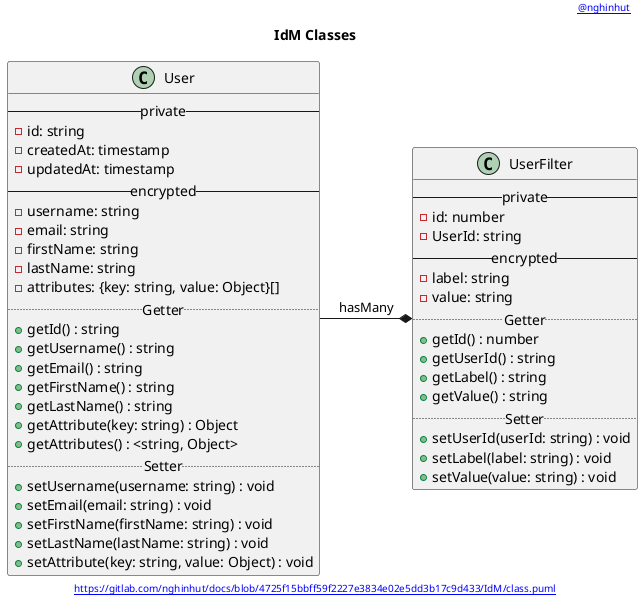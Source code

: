 @startuml
'-----START auto generated metadata please keep comment here to allow auto update-----
'-----DON'T EDIT THIS SECTION, INSTEAD RE-RUN prebuild.sh TO UPDATE-----
header [[mailto:nghinhut@gmail.com @nghinhut]]
footer [[http://www.plantuml.com/plantuml/proxy?fmt=svg&src=https://gitlab.com/nghinhut/docs/raw/4725f15bbff59f2227e3834e02e5dd3b17c9d433/IdM/class.puml https://gitlab.com/nghinhut/docs/blob/4725f15bbff59f2227e3834e02e5dd3b17c9d433/IdM/class.puml]]
'-----END auto generated metadata please keep comment here to allow auto update-----
title IdM Classes

class "User" as user {
    -- private --
    - id: string
    - createdAt: timestamp
    - updatedAt: timestamp
    -- encrypted --
    - username: string
    - email: string
    - firstName: string
    - lastName: string
    - attributes: {key: string, value: Object}[]
    .. Getter ..
    + getId() : string
    + getUsername() : string
    + getEmail() : string
    + getFirstName() : string
    + getLastName() : string
    + getAttribute(key: string) : Object
    + getAttributes() : <string, Object>
    .. Setter ..
    + setUsername(username: string) : void
    + setEmail(email: string) : void
    + setFirstName(firstName: string) : void
    + setLastName(lastName: string) : void
    + setAttribute(key: string, value: Object) : void
}

class "UserFilter" as user_filter {
    -- private --
    - id: number
    - UserId: string
    -- encrypted --
    - label: string
    - value: string
    .. Getter ..
    + getId() : number
    + getUserId() : string
    + getLabel() : string
    + getValue() : string
    .. Setter ..
    + setUserId(userId: string) : void
    + setLabel(label: string) : void
    + setValue(value: string) : void
}

user -* user_filter : hasMany

@enduml
